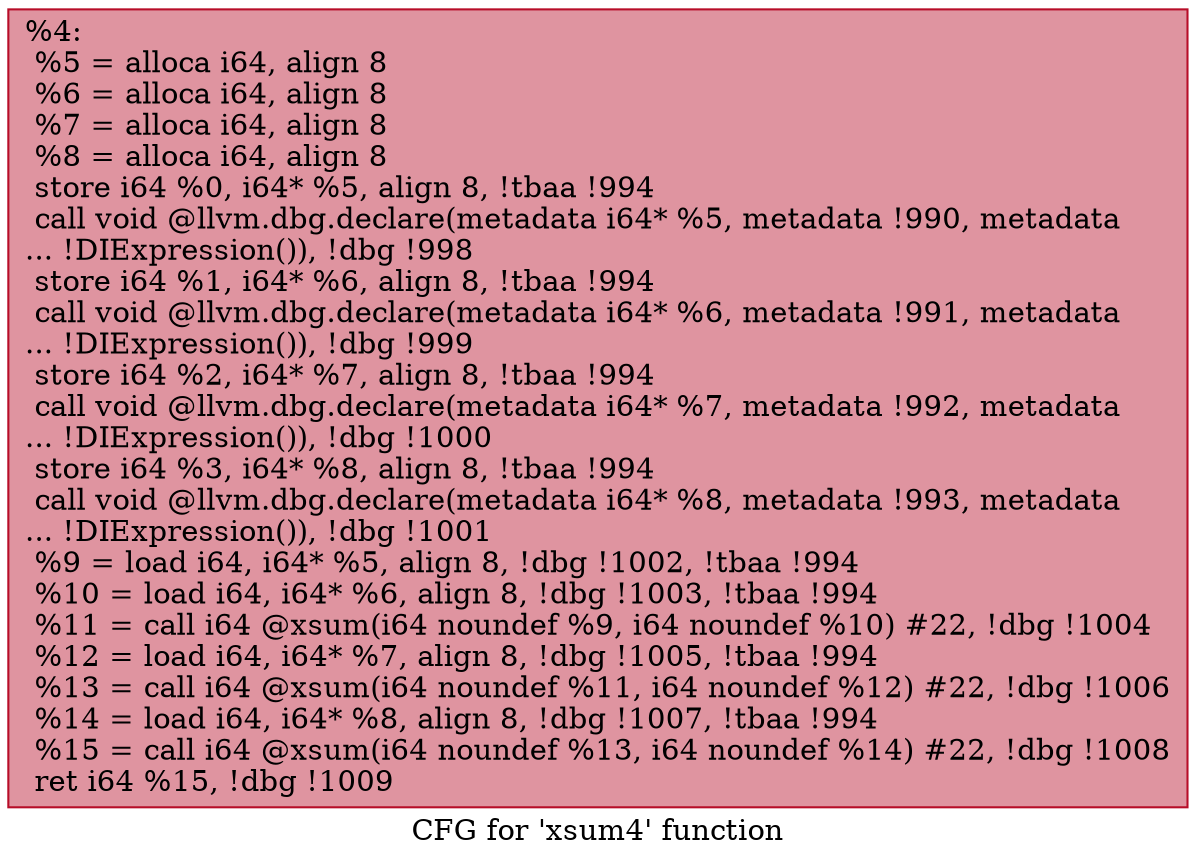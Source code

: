 digraph "CFG for 'xsum4' function" {
	label="CFG for 'xsum4' function";

	Node0xd9c330 [shape=record,color="#b70d28ff", style=filled, fillcolor="#b70d2870",label="{%4:\l  %5 = alloca i64, align 8\l  %6 = alloca i64, align 8\l  %7 = alloca i64, align 8\l  %8 = alloca i64, align 8\l  store i64 %0, i64* %5, align 8, !tbaa !994\l  call void @llvm.dbg.declare(metadata i64* %5, metadata !990, metadata\l... !DIExpression()), !dbg !998\l  store i64 %1, i64* %6, align 8, !tbaa !994\l  call void @llvm.dbg.declare(metadata i64* %6, metadata !991, metadata\l... !DIExpression()), !dbg !999\l  store i64 %2, i64* %7, align 8, !tbaa !994\l  call void @llvm.dbg.declare(metadata i64* %7, metadata !992, metadata\l... !DIExpression()), !dbg !1000\l  store i64 %3, i64* %8, align 8, !tbaa !994\l  call void @llvm.dbg.declare(metadata i64* %8, metadata !993, metadata\l... !DIExpression()), !dbg !1001\l  %9 = load i64, i64* %5, align 8, !dbg !1002, !tbaa !994\l  %10 = load i64, i64* %6, align 8, !dbg !1003, !tbaa !994\l  %11 = call i64 @xsum(i64 noundef %9, i64 noundef %10) #22, !dbg !1004\l  %12 = load i64, i64* %7, align 8, !dbg !1005, !tbaa !994\l  %13 = call i64 @xsum(i64 noundef %11, i64 noundef %12) #22, !dbg !1006\l  %14 = load i64, i64* %8, align 8, !dbg !1007, !tbaa !994\l  %15 = call i64 @xsum(i64 noundef %13, i64 noundef %14) #22, !dbg !1008\l  ret i64 %15, !dbg !1009\l}"];
}
